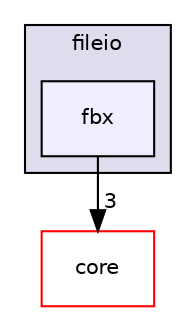 digraph "C:/github/FBXpythonSDK201701/FBXpythonSDK201701/2017.1/include/fbxsdk/fileio/fbx" {
  compound=true
  node [ fontsize="10", fontname="Helvetica"];
  edge [ labelfontsize="10", labelfontname="Helvetica"];
  subgraph clusterdir_0b4884537417db73e9151a961b9e458f {
    graph [ bgcolor="#ddddee", pencolor="black", label="fileio" fontname="Helvetica", fontsize="10", URL="dir_0b4884537417db73e9151a961b9e458f.html"]
  dir_77f89a7bcc3c58b8b924ef4e64a4228d [shape=box, label="fbx", style="filled", fillcolor="#eeeeff", pencolor="black", URL="dir_77f89a7bcc3c58b8b924ef4e64a4228d.html"];
  }
  dir_dc5f68bdde303aff54e2a4c8ef8e1df0 [shape=box label="core" fillcolor="white" style="filled" color="red" URL="dir_dc5f68bdde303aff54e2a4c8ef8e1df0.html"];
  dir_77f89a7bcc3c58b8b924ef4e64a4228d->dir_dc5f68bdde303aff54e2a4c8ef8e1df0 [headlabel="3", labeldistance=1.5 headhref="dir_000011_000004.html"];
}
